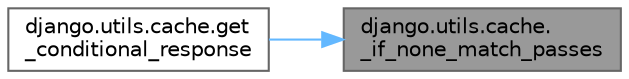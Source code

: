 digraph "django.utils.cache._if_none_match_passes"
{
 // LATEX_PDF_SIZE
  bgcolor="transparent";
  edge [fontname=Helvetica,fontsize=10,labelfontname=Helvetica,labelfontsize=10];
  node [fontname=Helvetica,fontsize=10,shape=box,height=0.2,width=0.4];
  rankdir="RL";
  Node1 [id="Node000001",label="django.utils.cache.\l_if_none_match_passes",height=0.2,width=0.4,color="gray40", fillcolor="grey60", style="filled", fontcolor="black",tooltip=" "];
  Node1 -> Node2 [id="edge1_Node000001_Node000002",dir="back",color="steelblue1",style="solid",tooltip=" "];
  Node2 [id="Node000002",label="django.utils.cache.get\l_conditional_response",height=0.2,width=0.4,color="grey40", fillcolor="white", style="filled",URL="$namespacedjango_1_1utils_1_1cache.html#aebd5e17d06f032dc671d30768d4ef5ae",tooltip=" "];
}
